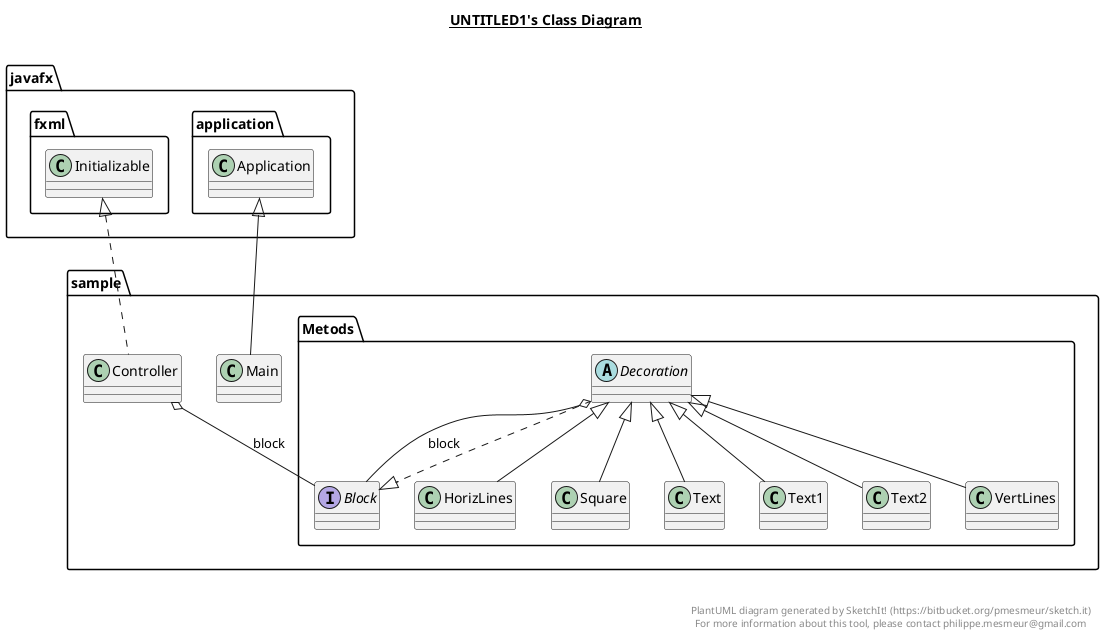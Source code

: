 @startuml

title __UNTITLED1's Class Diagram__\n

  namespace sample {
    class sample.Controller {
    }
  }
  

  namespace sample {
    class sample.Main {
    }
  }
  

  namespace sample {
    namespace Metods {
      interface sample.Metods.Block {
      }
    }
  }
  

  namespace sample {
    namespace Metods {
      abstract class sample.Metods.Decoration {
      }
    }
  }
  

  namespace sample {
    namespace Metods {
      class sample.Metods.HorizLines {
      }
    }
  }
  

  namespace sample {
    namespace Metods {
      class sample.Metods.Square {
      }
    }
  }
  

  namespace sample {
    namespace Metods {
      class sample.Metods.Text {
      }
    }
  }
  

  namespace sample {
    namespace Metods {
      class sample.Metods.Text1 {
      }
    }
  }
  

  namespace sample {
    namespace Metods {
      class sample.Metods.Text2 {
      }
    }
  }
  

  namespace sample {
    namespace Metods {
      class sample.Metods.VertLines {
      }
    }
  }
  

  sample.Controller .up.|> javafx.fxml.Initializable
  sample.Controller o-- sample.Metods.Block : block
  sample.Main -up-|> javafx.application.Application
  sample.Metods.Decoration .up.|> sample.Metods.Block
  sample.Metods.Decoration o-- sample.Metods.Block : block
  sample.Metods.HorizLines -up-|> sample.Metods.Decoration
  sample.Metods.Square -up-|> sample.Metods.Decoration
  sample.Metods.Text -up-|> sample.Metods.Decoration
  sample.Metods.Text1 -up-|> sample.Metods.Decoration
  sample.Metods.Text2 -up-|> sample.Metods.Decoration
  sample.Metods.VertLines -up-|> sample.Metods.Decoration


right footer


PlantUML diagram generated by SketchIt! (https://bitbucket.org/pmesmeur/sketch.it)
For more information about this tool, please contact philippe.mesmeur@gmail.com
endfooter

@enduml
